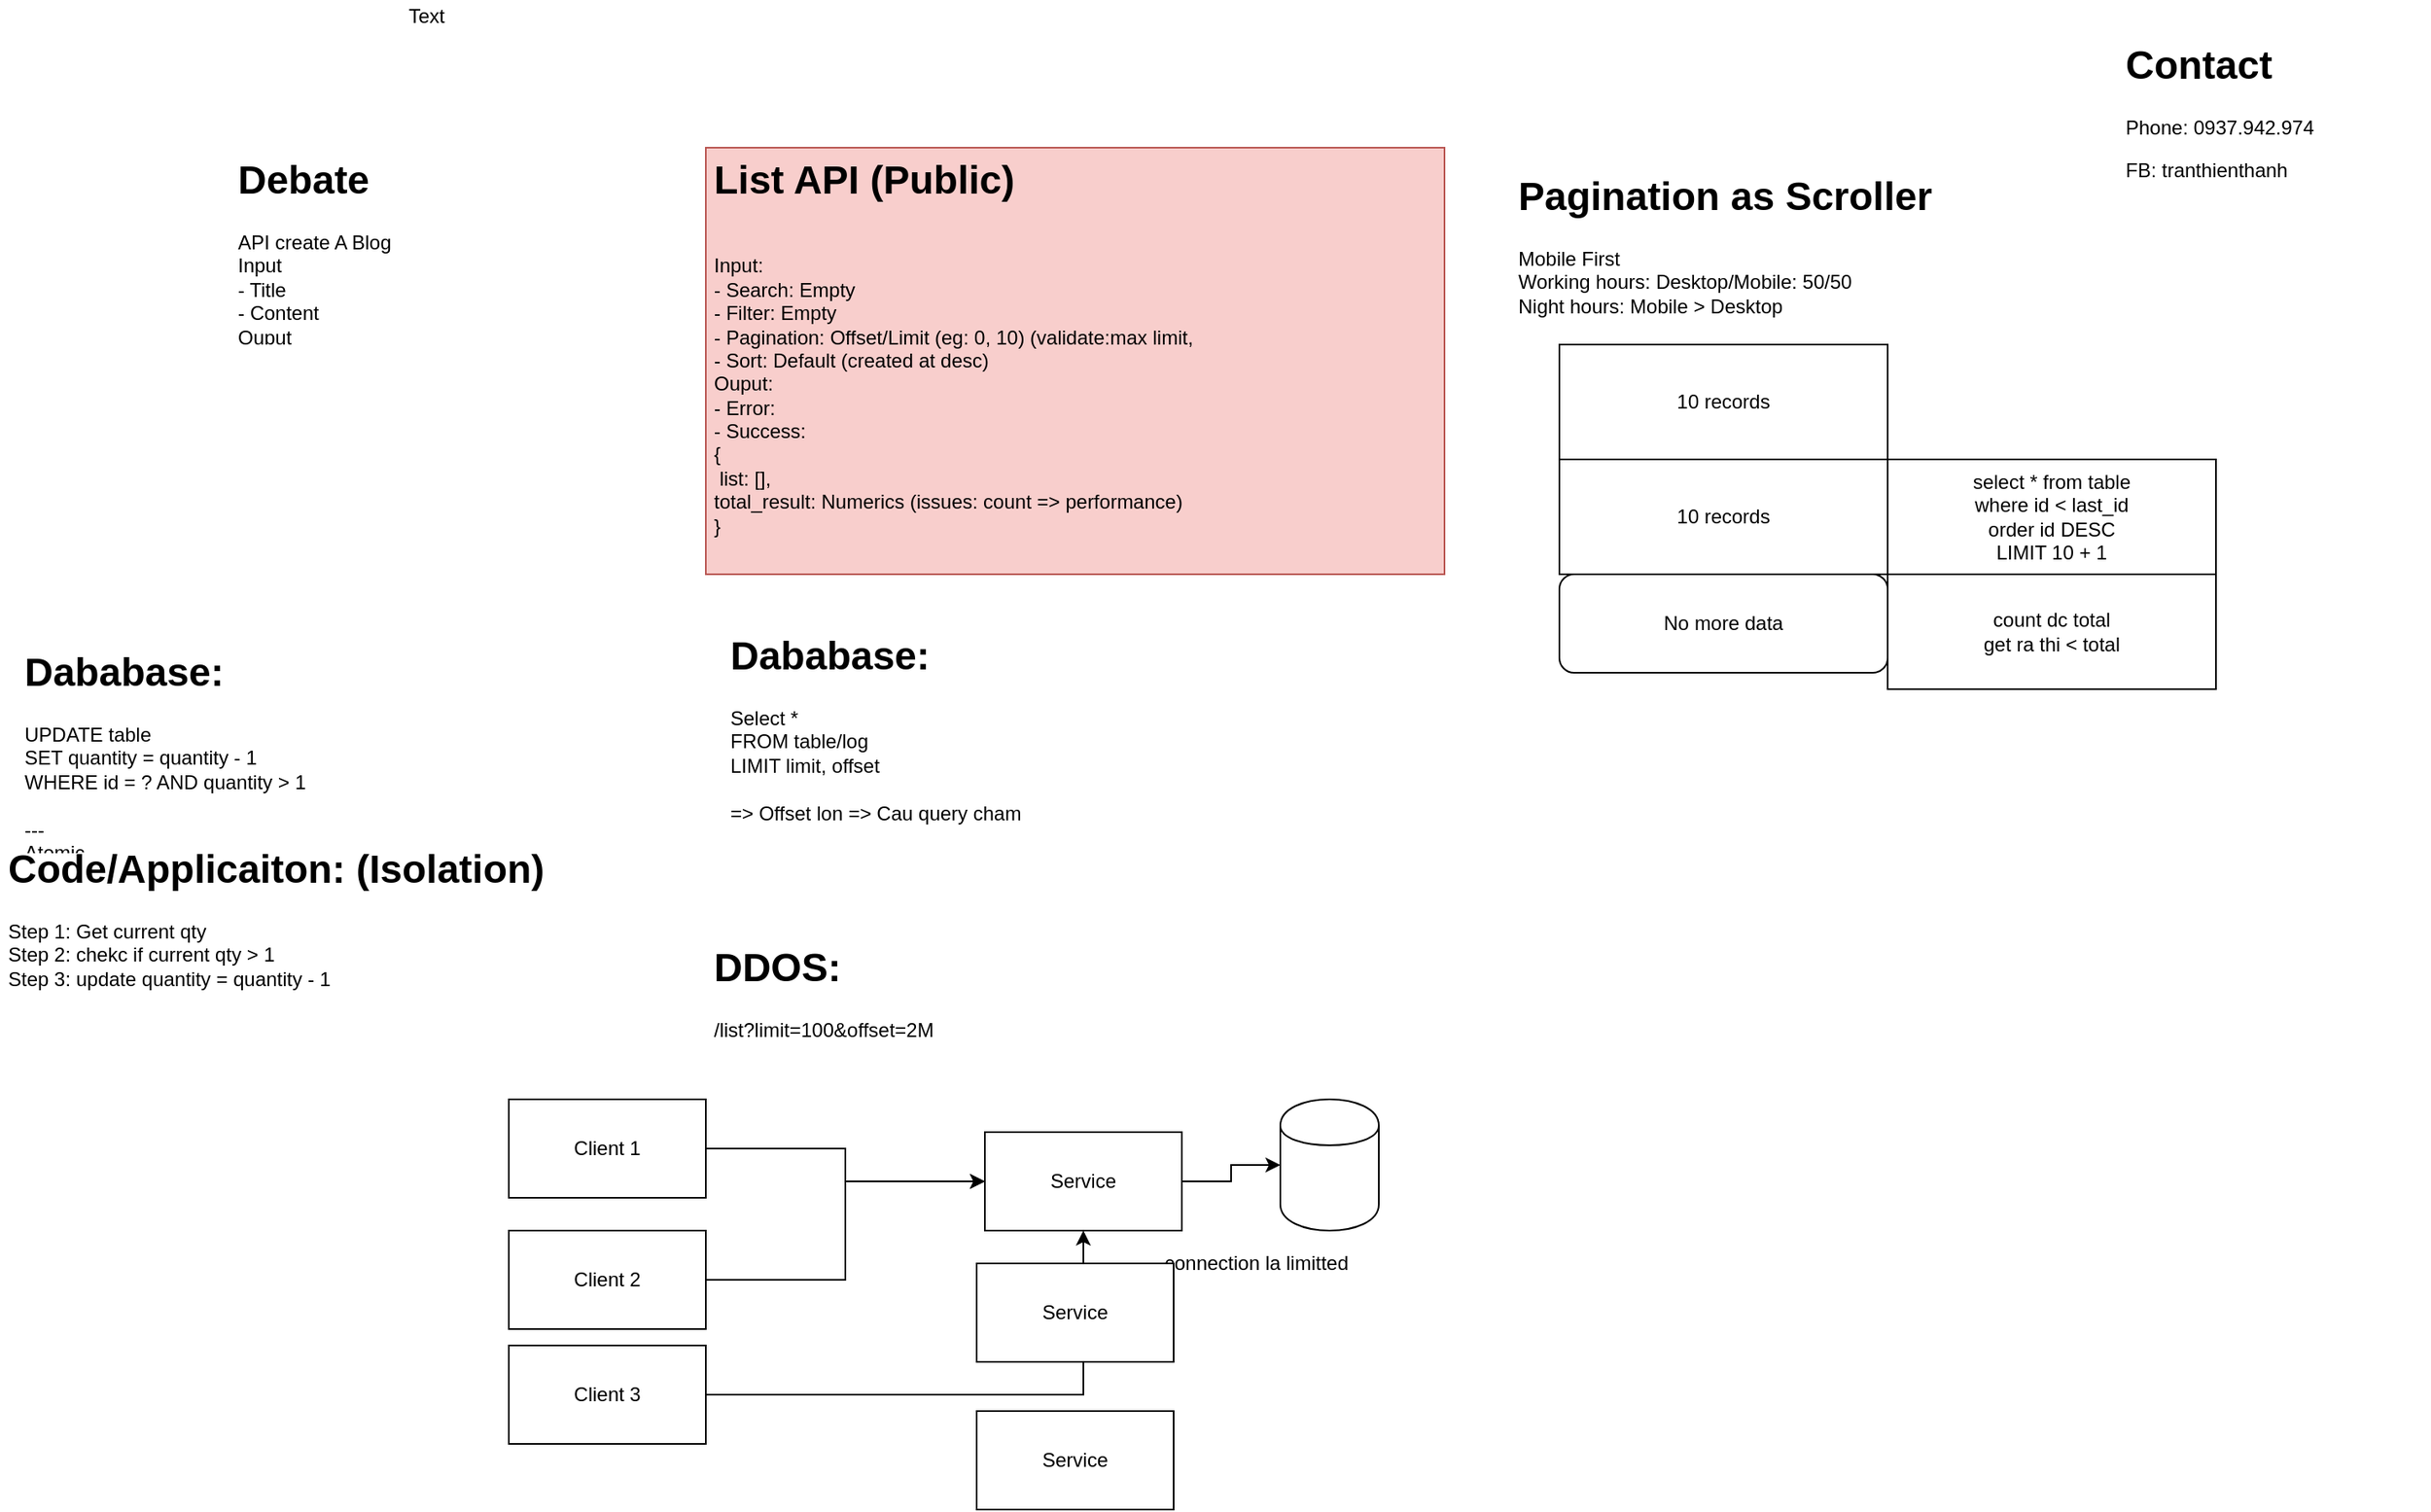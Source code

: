 <mxfile version="12.9.3" type="device" pages="2"><diagram id="RP3CRN-DhZ6RvB6aRlyQ" name="Page-1"><mxGraphModel dx="2262" dy="846" grid="1" gridSize="10" guides="1" tooltips="1" connect="1" arrows="1" fold="1" page="1" pageScale="1" pageWidth="850" pageHeight="1100" math="0" shadow="0"><root><mxCell id="0"/><mxCell id="1" parent="0"/><mxCell id="Jx12PZzf1II-VGhMuZ4_-1" value="Text" style="text;html=1;strokeColor=none;fillColor=none;align=center;verticalAlign=middle;whiteSpace=wrap;rounded=0;" parent="1" vertex="1"><mxGeometry x="-50" y="150" width="40" height="20" as="geometry"/></mxCell><mxCell id="Jx12PZzf1II-VGhMuZ4_-2" value="&lt;h1&gt;Debate&lt;/h1&gt;&lt;div&gt;API create A Blog&lt;/div&gt;&lt;div&gt;Input&lt;/div&gt;&lt;div&gt;- Title&lt;/div&gt;&lt;div&gt;- Content&lt;/div&gt;&lt;div&gt;Ouput&lt;/div&gt;&lt;div&gt;-&lt;/div&gt;" style="text;html=1;strokeColor=none;fillColor=none;spacing=5;spacingTop=-20;whiteSpace=wrap;overflow=hidden;rounded=0;" parent="1" vertex="1"><mxGeometry x="-150" y="240" width="190" height="120" as="geometry"/></mxCell><mxCell id="Jx12PZzf1II-VGhMuZ4_-3" value="&lt;h1&gt;List API (Public)&lt;/h1&gt;&lt;div&gt;&lt;br&gt;&lt;/div&gt;&lt;div&gt;Input:&lt;/div&gt;&lt;div&gt;- Search: Empty&lt;/div&gt;&lt;div&gt;- Filter: Empty&lt;/div&gt;&lt;div&gt;- Pagination: Offset/Limit (eg: 0, 10) (validate:max limit,&amp;nbsp;&lt;/div&gt;&lt;div&gt;- Sort: Default (created at desc)&lt;/div&gt;&lt;div&gt;Ouput:&lt;/div&gt;&lt;div&gt;- Error:&lt;/div&gt;&lt;div&gt;- Success:&lt;br&gt;{&lt;/div&gt;&lt;div&gt;&amp;nbsp;list: [],&lt;/div&gt;&lt;div&gt;total_result: Numerics (issues: count =&amp;gt; performance)&lt;/div&gt;&lt;div&gt;}&lt;/div&gt;&lt;div&gt;&lt;br&gt;&lt;/div&gt;&lt;div&gt;&lt;br&gt;&lt;/div&gt;" style="text;html=1;strokeColor=#b85450;fillColor=#f8cecc;spacing=5;spacingTop=-20;whiteSpace=wrap;overflow=hidden;rounded=0;" parent="1" vertex="1"><mxGeometry x="140" y="240" width="450" height="260" as="geometry"/></mxCell><mxCell id="Jx12PZzf1II-VGhMuZ4_-4" value="&lt;h1&gt;Dababase:&lt;/h1&gt;&lt;div&gt;Select *&lt;br&gt;FROM table/log&lt;br&gt;LIMIT limit, offset&lt;/div&gt;&lt;div&gt;&lt;br&gt;&lt;/div&gt;&lt;div&gt;=&amp;gt; Offset lon =&amp;gt; Cau query cham&lt;/div&gt;" style="text;html=1;strokeColor=none;fillColor=none;spacing=5;spacingTop=-20;whiteSpace=wrap;overflow=hidden;rounded=0;" parent="1" vertex="1"><mxGeometry x="150" y="530" width="430" height="130" as="geometry"/></mxCell><mxCell id="Jx12PZzf1II-VGhMuZ4_-5" value="&lt;h1&gt;DDOS:&lt;/h1&gt;&lt;div&gt;/list?limit=100&amp;amp;offset=2M&lt;/div&gt;" style="text;html=1;strokeColor=none;fillColor=none;spacing=5;spacingTop=-20;whiteSpace=wrap;overflow=hidden;rounded=0;" parent="1" vertex="1"><mxGeometry x="140" y="720" width="430" height="130" as="geometry"/></mxCell><mxCell id="Jx12PZzf1II-VGhMuZ4_-8" style="edgeStyle=orthogonalEdgeStyle;rounded=0;orthogonalLoop=1;jettySize=auto;html=1;" parent="1" source="Jx12PZzf1II-VGhMuZ4_-6" target="Jx12PZzf1II-VGhMuZ4_-7" edge="1"><mxGeometry relative="1" as="geometry"/></mxCell><mxCell id="Jx12PZzf1II-VGhMuZ4_-6" value="Client 1" style="rounded=0;whiteSpace=wrap;html=1;" parent="1" vertex="1"><mxGeometry x="20" y="820" width="120" height="60" as="geometry"/></mxCell><mxCell id="Jx12PZzf1II-VGhMuZ4_-10" style="edgeStyle=orthogonalEdgeStyle;rounded=0;orthogonalLoop=1;jettySize=auto;html=1;" parent="1" source="Jx12PZzf1II-VGhMuZ4_-7" target="Jx12PZzf1II-VGhMuZ4_-9" edge="1"><mxGeometry relative="1" as="geometry"/></mxCell><mxCell id="Jx12PZzf1II-VGhMuZ4_-7" value="Service" style="rounded=0;whiteSpace=wrap;html=1;" parent="1" vertex="1"><mxGeometry x="310" y="840" width="120" height="60" as="geometry"/></mxCell><mxCell id="Jx12PZzf1II-VGhMuZ4_-9" value="" style="shape=cylinder;whiteSpace=wrap;html=1;boundedLbl=1;backgroundOutline=1;" parent="1" vertex="1"><mxGeometry x="490" y="820" width="60" height="80" as="geometry"/></mxCell><mxCell id="Jx12PZzf1II-VGhMuZ4_-11" value="connection la limitted" style="text;html=1;align=center;verticalAlign=middle;resizable=0;points=[];autosize=1;" parent="1" vertex="1"><mxGeometry x="410" y="910" width="130" height="20" as="geometry"/></mxCell><mxCell id="Jx12PZzf1II-VGhMuZ4_-14" style="edgeStyle=orthogonalEdgeStyle;rounded=0;orthogonalLoop=1;jettySize=auto;html=1;" parent="1" source="Jx12PZzf1II-VGhMuZ4_-12" target="Jx12PZzf1II-VGhMuZ4_-7" edge="1"><mxGeometry relative="1" as="geometry"/></mxCell><mxCell id="Jx12PZzf1II-VGhMuZ4_-12" value="Client 2" style="rounded=0;whiteSpace=wrap;html=1;" parent="1" vertex="1"><mxGeometry x="20" y="900" width="120" height="60" as="geometry"/></mxCell><mxCell id="Jx12PZzf1II-VGhMuZ4_-15" style="edgeStyle=orthogonalEdgeStyle;rounded=0;orthogonalLoop=1;jettySize=auto;html=1;" parent="1" source="Jx12PZzf1II-VGhMuZ4_-13" target="Jx12PZzf1II-VGhMuZ4_-7" edge="1"><mxGeometry relative="1" as="geometry"/></mxCell><mxCell id="Jx12PZzf1II-VGhMuZ4_-13" value="Client 3" style="rounded=0;whiteSpace=wrap;html=1;" parent="1" vertex="1"><mxGeometry x="20" y="970" width="120" height="60" as="geometry"/></mxCell><mxCell id="Jx12PZzf1II-VGhMuZ4_-16" value="Service" style="rounded=0;whiteSpace=wrap;html=1;" parent="1" vertex="1"><mxGeometry x="305" y="920" width="120" height="60" as="geometry"/></mxCell><mxCell id="Jx12PZzf1II-VGhMuZ4_-17" value="Service" style="rounded=0;whiteSpace=wrap;html=1;" parent="1" vertex="1"><mxGeometry x="305" y="1010" width="120" height="60" as="geometry"/></mxCell><mxCell id="Jx12PZzf1II-VGhMuZ4_-18" value="&lt;h1&gt;Dababase:&lt;/h1&gt;&lt;div&gt;UPDATE table&lt;/div&gt;&lt;div&gt;SET quantity = quantity - 1&lt;/div&gt;&lt;div&gt;WHERE id = ? AND quantity &amp;gt; 1&lt;/div&gt;&lt;div&gt;&lt;br&gt;&lt;/div&gt;&lt;div&gt;---&lt;/div&gt;&lt;div&gt;Atomic&lt;/div&gt;" style="text;html=1;strokeColor=none;fillColor=none;spacing=5;spacingTop=-20;whiteSpace=wrap;overflow=hidden;rounded=0;" parent="1" vertex="1"><mxGeometry x="-280" y="540" width="430" height="130" as="geometry"/></mxCell><mxCell id="Jx12PZzf1II-VGhMuZ4_-19" value="&lt;h1&gt;Code/Applicaiton: (Isolation)&lt;/h1&gt;&lt;div&gt;Step 1: Get current qty&lt;/div&gt;&lt;div&gt;Step 2: chekc if current qty &amp;gt; 1&lt;/div&gt;&lt;div&gt;Step 3: update quantity = quantity - 1&lt;/div&gt;" style="text;html=1;strokeColor=none;fillColor=none;spacing=5;spacingTop=-20;whiteSpace=wrap;overflow=hidden;rounded=0;" parent="1" vertex="1"><mxGeometry x="-290" y="660" width="430" height="130" as="geometry"/></mxCell><mxCell id="Jx12PZzf1II-VGhMuZ4_-20" value="&lt;h1&gt;Pagination as Scroller&lt;/h1&gt;&lt;div&gt;Mobile First&lt;br&gt;Working hours: Desktop/Mobile: 50/50&lt;/div&gt;&lt;div&gt;Night hours: Mobile &amp;gt; Desktop&lt;/div&gt;" style="text;html=1;strokeColor=none;fillColor=none;spacing=5;spacingTop=-20;whiteSpace=wrap;overflow=hidden;rounded=0;" parent="1" vertex="1"><mxGeometry x="630" y="250" width="430" height="130" as="geometry"/></mxCell><mxCell id="Jx12PZzf1II-VGhMuZ4_-21" value="10 records" style="rounded=0;whiteSpace=wrap;html=1;" parent="1" vertex="1"><mxGeometry x="660" y="360" width="200" height="70" as="geometry"/></mxCell><mxCell id="Jx12PZzf1II-VGhMuZ4_-22" value="10 records" style="rounded=0;whiteSpace=wrap;html=1;" parent="1" vertex="1"><mxGeometry x="660" y="430" width="200" height="70" as="geometry"/></mxCell><mxCell id="Jx12PZzf1II-VGhMuZ4_-23" value="No more data" style="rounded=1;whiteSpace=wrap;html=1;" parent="1" vertex="1"><mxGeometry x="660" y="500" width="200" height="60" as="geometry"/></mxCell><mxCell id="Jx12PZzf1II-VGhMuZ4_-24" value="select * from table&lt;br&gt;where id &amp;lt; last_id&lt;br&gt;order id DESC&lt;br&gt;LIMIT 10 + 1" style="rounded=0;whiteSpace=wrap;html=1;" parent="1" vertex="1"><mxGeometry x="860" y="430" width="200" height="70" as="geometry"/></mxCell><mxCell id="Jx12PZzf1II-VGhMuZ4_-25" value="count dc total&lt;br&gt;get ra thi &amp;lt; total" style="rounded=0;whiteSpace=wrap;html=1;" parent="1" vertex="1"><mxGeometry x="860" y="500" width="200" height="70" as="geometry"/></mxCell><mxCell id="Jx12PZzf1II-VGhMuZ4_-26" value="&lt;h1&gt;Contact&lt;/h1&gt;&lt;p&gt;Phone: 0937.942.974&lt;/p&gt;&lt;p&gt;FB: tranthienthanh&lt;/p&gt;" style="text;html=1;strokeColor=none;fillColor=none;spacing=5;spacingTop=-20;whiteSpace=wrap;overflow=hidden;rounded=0;" parent="1" vertex="1"><mxGeometry x="1000" y="170" width="190" height="120" as="geometry"/></mxCell></root></mxGraphModel></diagram><diagram id="RsLdBWejvWM4imN9jsRG" name="Page-2"><mxGraphModel dx="974" dy="583" grid="1" gridSize="10" guides="1" tooltips="1" connect="1" arrows="1" fold="1" page="1" pageScale="1" pageWidth="850" pageHeight="1100" math="0" shadow="0"><root><mxCell id="qHwMeUV8f0Ciu1WYK16f-0"/><mxCell id="qHwMeUV8f0Ciu1WYK16f-1" parent="qHwMeUV8f0Ciu1WYK16f-0"/><mxCell id="qHwMeUV8f0Ciu1WYK16f-2" value="&lt;h1&gt;Field:&lt;/h1&gt;&lt;p&gt;Store:boolean&lt;/p&gt;&lt;p&gt;Index: Boolean&lt;/p&gt;" style="text;html=1;strokeColor=#b85450;fillColor=#f8cecc;spacing=5;spacingTop=-20;whiteSpace=wrap;overflow=hidden;rounded=0;" vertex="1" parent="qHwMeUV8f0Ciu1WYK16f-1"><mxGeometry x="150" y="110" width="190" height="120" as="geometry"/></mxCell><mxCell id="qHwMeUV8f0Ciu1WYK16f-5" style="edgeStyle=orthogonalEdgeStyle;rounded=0;orthogonalLoop=1;jettySize=auto;html=1;" edge="1" parent="qHwMeUV8f0Ciu1WYK16f-1" source="qHwMeUV8f0Ciu1WYK16f-3" target="qHwMeUV8f0Ciu1WYK16f-4"><mxGeometry relative="1" as="geometry"/></mxCell><mxCell id="qHwMeUV8f0Ciu1WYK16f-3" value="MySQL" style="shape=cylinder;whiteSpace=wrap;html=1;boundedLbl=1;backgroundOutline=1;" vertex="1" parent="qHwMeUV8f0Ciu1WYK16f-1"><mxGeometry x="290" y="320" width="60" height="80" as="geometry"/></mxCell><mxCell id="qHwMeUV8f0Ciu1WYK16f-4" value="ES" style="shape=cylinder;whiteSpace=wrap;html=1;boundedLbl=1;backgroundOutline=1;" vertex="1" parent="qHwMeUV8f0Ciu1WYK16f-1"><mxGeometry x="520" y="320" width="60" height="80" as="geometry"/></mxCell><mxCell id="qHwMeUV8f0Ciu1WYK16f-8" value="Storage" style="text;html=1;align=center;verticalAlign=middle;resizable=0;points=[];autosize=1;" vertex="1" parent="qHwMeUV8f0Ciu1WYK16f-1"><mxGeometry x="306" y="414" width="60" height="20" as="geometry"/></mxCell><mxCell id="qHwMeUV8f0Ciu1WYK16f-9" value="Search Engine" style="text;html=1;align=center;verticalAlign=middle;resizable=0;points=[];autosize=1;" vertex="1" parent="qHwMeUV8f0Ciu1WYK16f-1"><mxGeometry x="515" y="418" width="90" height="20" as="geometry"/></mxCell><mxCell id="qHwMeUV8f0Ciu1WYK16f-10" value="id" style="text;html=1;align=center;verticalAlign=middle;resizable=0;points=[];autosize=1;" vertex="1" parent="qHwMeUV8f0Ciu1WYK16f-1"><mxGeometry x="427" y="378" width="20" height="20" as="geometry"/></mxCell><mxCell id="qHwMeUV8f0Ciu1WYK16f-11" value="Please input xxx" style="rounded=1;whiteSpace=wrap;html=1;" vertex="1" parent="qHwMeUV8f0Ciu1WYK16f-1"><mxGeometry x="306" y="530" width="294" height="60" as="geometry"/></mxCell><mxCell id="qHwMeUV8f0Ciu1WYK16f-12" value="Search" style="rounded=0;whiteSpace=wrap;html=1;fillColor=#f5f5f5;strokeColor=#666666;fontColor=#333333;" vertex="1" parent="qHwMeUV8f0Ciu1WYK16f-1"><mxGeometry x="640" y="530" width="120" height="60" as="geometry"/></mxCell><mxCell id="qHwMeUV8f0Ciu1WYK16f-13" value="Dropdown" style="rounded=0;whiteSpace=wrap;html=1;" vertex="1" parent="qHwMeUV8f0Ciu1WYK16f-1"><mxGeometry x="160" y="530" width="120" height="60" as="geometry"/></mxCell><mxCell id="qHwMeUV8f0Ciu1WYK16f-14" value="Category&amp;nbsp;" style="rounded=1;whiteSpace=wrap;html=1;" vertex="1" parent="qHwMeUV8f0Ciu1WYK16f-1"><mxGeometry x="150" y="610" width="130" height="50" as="geometry"/></mxCell><mxCell id="qHwMeUV8f0Ciu1WYK16f-16" value="" style="dashed=0;align=center;fontSize=12;shape=rect;fillColor=#ffffff;strokeColor=#cccccc;shadow=1;" vertex="1" parent="qHwMeUV8f0Ciu1WYK16f-1"><mxGeometry x="290" y="610" width="100" height="150" as="geometry"/></mxCell><mxCell id="qHwMeUV8f0Ciu1WYK16f-17" value="Arial" style="shape=rect;fontColor=#000000;verticalAlign=middle;spacingLeft=13;fontSize=14;strokeColor=#cccccc;align=left;resizeWidth=1;" vertex="1" parent="qHwMeUV8f0Ciu1WYK16f-16"><mxGeometry width="100" height="40" relative="1" as="geometry"/></mxCell><mxCell id="qHwMeUV8f0Ciu1WYK16f-18" value="" style="shape=rect;fillColor=none;strokeColor=#cccccc;resizeHeight=1;" vertex="1" parent="qHwMeUV8f0Ciu1WYK16f-17"><mxGeometry x="1" width="40" height="40" relative="1" as="geometry"><mxPoint x="-40" as="offset"/></mxGeometry></mxCell><mxCell id="qHwMeUV8f0Ciu1WYK16f-19" value="" style="dashed=0;html=1;shape=mxgraph.gmdl.triangle;fillColor=#cccccc;strokeColor=none;" vertex="1" parent="qHwMeUV8f0Ciu1WYK16f-18"><mxGeometry x="0.5" y="0.5" width="10" height="5" relative="1" as="geometry"><mxPoint x="-5" y="-2.5" as="offset"/></mxGeometry></mxCell><mxCell id="qHwMeUV8f0Ciu1WYK16f-20" value="Calibri" style="text;fontColor=#000000;verticalAlign=middle;spacingLeft=13;fontSize=14;resizeWidth=1;" vertex="1" parent="qHwMeUV8f0Ciu1WYK16f-16"><mxGeometry width="100" height="30" relative="1" as="geometry"><mxPoint y="50" as="offset"/></mxGeometry></mxCell><mxCell id="qHwMeUV8f0Ciu1WYK16f-21" value="Courier" style="text;fontColor=#000000;verticalAlign=middle;spacingLeft=13;fontSize=14;resizeWidth=1;" vertex="1" parent="qHwMeUV8f0Ciu1WYK16f-16"><mxGeometry width="100" height="30" relative="1" as="geometry"><mxPoint y="80" as="offset"/></mxGeometry></mxCell><mxCell id="qHwMeUV8f0Ciu1WYK16f-22" value="Verdana" style="text;fontColor=#000000;verticalAlign=middle;spacingLeft=13;fontSize=14;resizeWidth=1;" vertex="1" parent="qHwMeUV8f0Ciu1WYK16f-16"><mxGeometry width="100" height="30" relative="1" as="geometry"><mxPoint y="110" as="offset"/></mxGeometry></mxCell><mxCell id="qHwMeUV8f0Ciu1WYK16f-23" value="Author" style="rounded=1;whiteSpace=wrap;html=1;" vertex="1" parent="qHwMeUV8f0Ciu1WYK16f-1"><mxGeometry x="155" y="780" width="130" height="50" as="geometry"/></mxCell><mxCell id="qHwMeUV8f0Ciu1WYK16f-24" value="&lt;h1&gt;Contact&lt;/h1&gt;&lt;div&gt;/tranthienthanh&lt;/div&gt;&lt;div&gt;0937942974&lt;/div&gt;" style="text;html=1;strokeColor=none;fillColor=none;spacing=5;spacingTop=-20;whiteSpace=wrap;overflow=hidden;rounded=0;" vertex="1" parent="qHwMeUV8f0Ciu1WYK16f-1"><mxGeometry x="480" y="820" width="190" height="120" as="geometry"/></mxCell></root></mxGraphModel></diagram></mxfile>